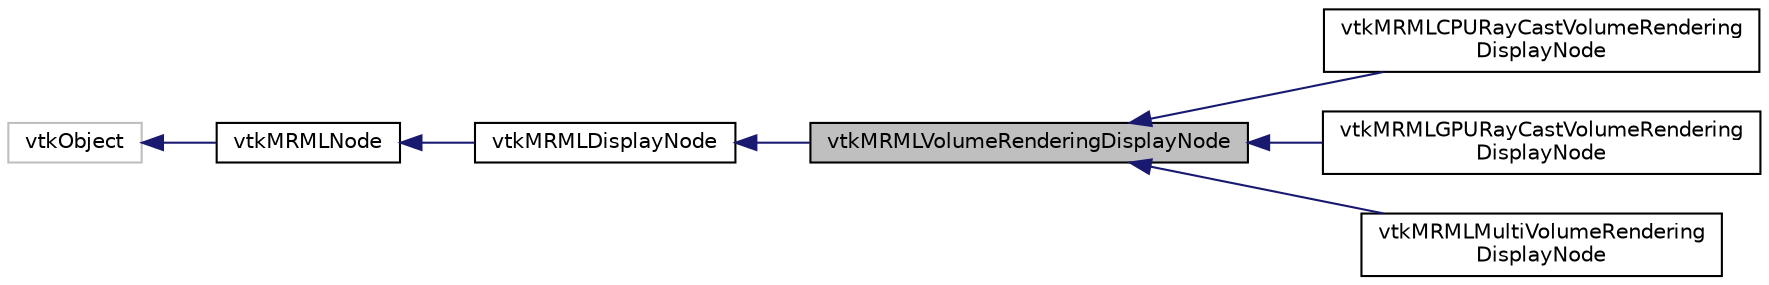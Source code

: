 digraph "vtkMRMLVolumeRenderingDisplayNode"
{
  bgcolor="transparent";
  edge [fontname="Helvetica",fontsize="10",labelfontname="Helvetica",labelfontsize="10"];
  node [fontname="Helvetica",fontsize="10",shape=record];
  rankdir="LR";
  Node0 [label="vtkMRMLVolumeRenderingDisplayNode",height=0.2,width=0.4,color="black", fillcolor="grey75", style="filled", fontcolor="black"];
  Node1 -> Node0 [dir="back",color="midnightblue",fontsize="10",style="solid",fontname="Helvetica"];
  Node1 [label="vtkMRMLDisplayNode",height=0.2,width=0.4,color="black",URL="$classvtkMRMLDisplayNode.html",tooltip="Abstract class that contains graphical display properties for displayable nodes. "];
  Node2 -> Node1 [dir="back",color="midnightblue",fontsize="10",style="solid",fontname="Helvetica"];
  Node2 [label="vtkMRMLNode",height=0.2,width=0.4,color="black",URL="$classvtkMRMLNode.html",tooltip="Abstract Superclass for all specific types of MRML nodes. "];
  Node3 -> Node2 [dir="back",color="midnightblue",fontsize="10",style="solid",fontname="Helvetica"];
  Node3 [label="vtkObject",height=0.2,width=0.4,color="grey75"];
  Node0 -> Node4 [dir="back",color="midnightblue",fontsize="10",style="solid",fontname="Helvetica"];
  Node4 [label="vtkMRMLCPURayCastVolumeRendering\lDisplayNode",height=0.2,width=0.4,color="black",URL="$classvtkMRMLCPURayCastVolumeRenderingDisplayNode.html"];
  Node0 -> Node5 [dir="back",color="midnightblue",fontsize="10",style="solid",fontname="Helvetica"];
  Node5 [label="vtkMRMLGPURayCastVolumeRendering\lDisplayNode",height=0.2,width=0.4,color="black",URL="$classvtkMRMLGPURayCastVolumeRenderingDisplayNode.html"];
  Node0 -> Node6 [dir="back",color="midnightblue",fontsize="10",style="solid",fontname="Helvetica"];
  Node6 [label="vtkMRMLMultiVolumeRendering\lDisplayNode",height=0.2,width=0.4,color="black",URL="$classvtkMRMLMultiVolumeRenderingDisplayNode.html"];
}
